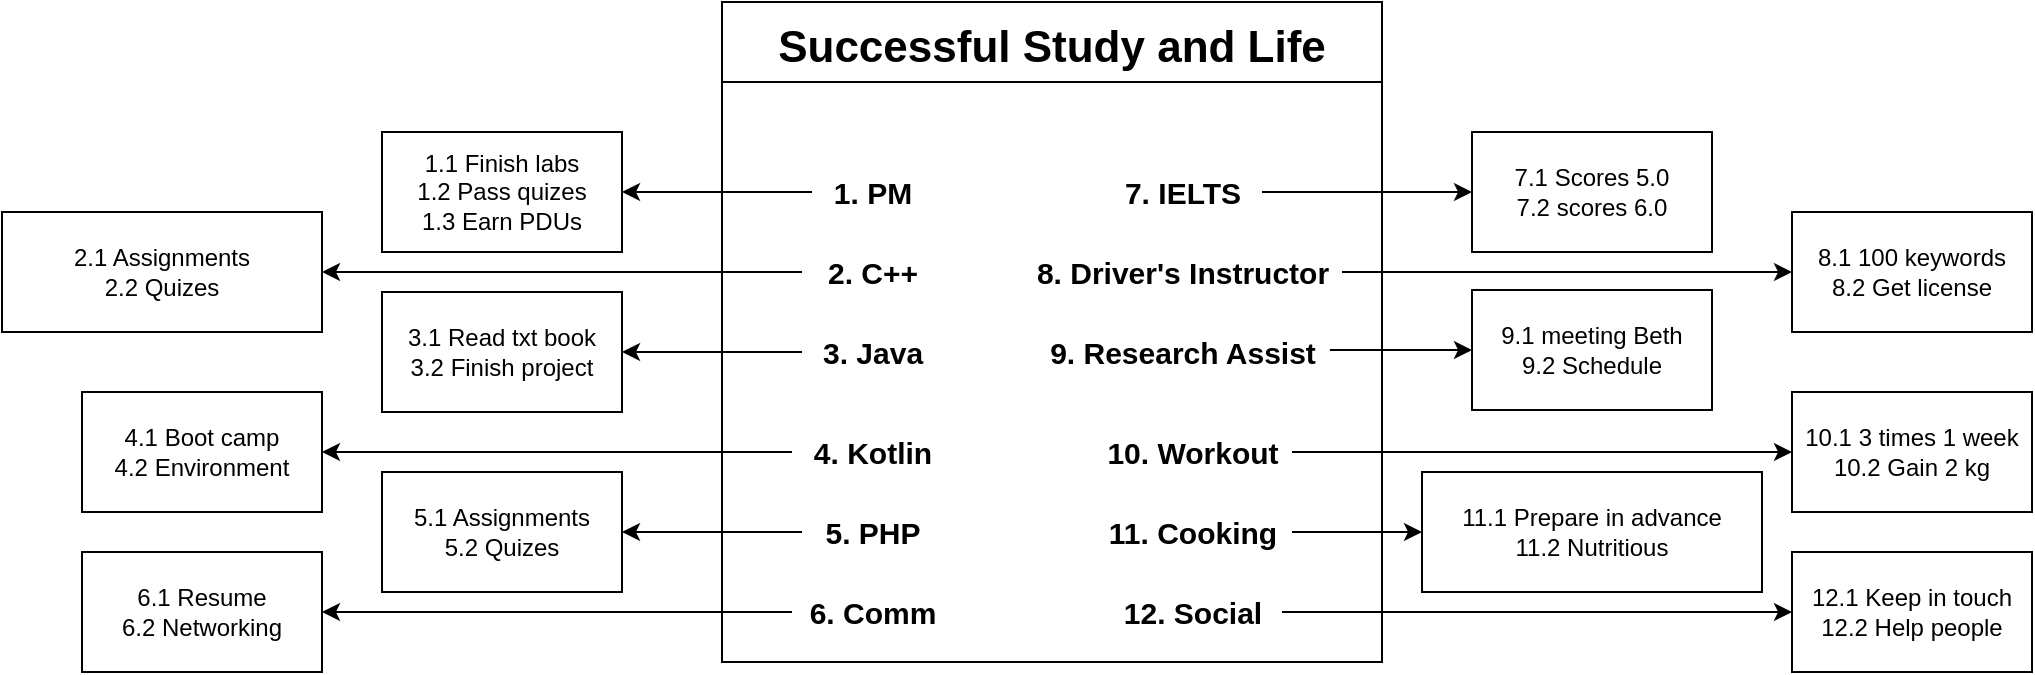 <mxfile version="24.7.17">
  <diagram name="Page-1" id="UYcbzgBfbhXa2ejQzc8r">
    <mxGraphModel dx="2604" dy="999" grid="1" gridSize="10" guides="1" tooltips="1" connect="1" arrows="1" fold="1" page="1" pageScale="1" pageWidth="850" pageHeight="1100" math="0" shadow="0">
      <root>
        <mxCell id="0" />
        <mxCell id="1" parent="0" />
        <mxCell id="QVXxqSFfh_QtaiiH3YP3-18" value="Successful Study and Life" style="swimlane;fontSize=22;startSize=40;" parent="1" vertex="1">
          <mxGeometry x="280" y="70" width="330" height="330" as="geometry" />
        </mxCell>
        <mxCell id="QVXxqSFfh_QtaiiH3YP3-19" value="1. PM" style="text;html=1;align=center;verticalAlign=middle;resizable=0;points=[];autosize=1;strokeColor=none;fillColor=none;fontSize=15;fontStyle=1" parent="QVXxqSFfh_QtaiiH3YP3-18" vertex="1">
          <mxGeometry x="45" y="80" width="60" height="30" as="geometry" />
        </mxCell>
        <mxCell id="QVXxqSFfh_QtaiiH3YP3-20" value="2. C++" style="text;html=1;align=center;verticalAlign=middle;resizable=0;points=[];autosize=1;strokeColor=none;fillColor=none;fontSize=15;fontStyle=1" parent="QVXxqSFfh_QtaiiH3YP3-18" vertex="1">
          <mxGeometry x="40" y="120" width="70" height="30" as="geometry" />
        </mxCell>
        <mxCell id="QVXxqSFfh_QtaiiH3YP3-21" value="3. Java" style="text;html=1;align=center;verticalAlign=middle;resizable=0;points=[];autosize=1;strokeColor=none;fillColor=none;fontSize=15;fontStyle=1" parent="QVXxqSFfh_QtaiiH3YP3-18" vertex="1">
          <mxGeometry x="40" y="160" width="70" height="30" as="geometry" />
        </mxCell>
        <mxCell id="QVXxqSFfh_QtaiiH3YP3-22" value="4. Kotlin" style="text;html=1;align=center;verticalAlign=middle;resizable=0;points=[];autosize=1;strokeColor=none;fillColor=none;fontSize=15;fontStyle=1" parent="QVXxqSFfh_QtaiiH3YP3-18" vertex="1">
          <mxGeometry x="35" y="210" width="80" height="30" as="geometry" />
        </mxCell>
        <mxCell id="QVXxqSFfh_QtaiiH3YP3-23" value="6. Comm" style="text;html=1;align=center;verticalAlign=middle;resizable=0;points=[];autosize=1;strokeColor=none;fillColor=none;fontSize=15;fontStyle=1" parent="QVXxqSFfh_QtaiiH3YP3-18" vertex="1">
          <mxGeometry x="35" y="290" width="80" height="30" as="geometry" />
        </mxCell>
        <mxCell id="QVXxqSFfh_QtaiiH3YP3-24" value="5. PHP" style="text;html=1;align=center;verticalAlign=middle;resizable=0;points=[];autosize=1;strokeColor=none;fillColor=none;fontSize=15;fontStyle=1" parent="QVXxqSFfh_QtaiiH3YP3-18" vertex="1">
          <mxGeometry x="40" y="250" width="70" height="30" as="geometry" />
        </mxCell>
        <mxCell id="QVXxqSFfh_QtaiiH3YP3-25" value="7. IELTS" style="text;html=1;align=center;verticalAlign=middle;resizable=0;points=[];autosize=1;strokeColor=none;fillColor=none;fontSize=15;fontStyle=1" parent="QVXxqSFfh_QtaiiH3YP3-18" vertex="1">
          <mxGeometry x="190" y="80" width="80" height="30" as="geometry" />
        </mxCell>
        <mxCell id="QVXxqSFfh_QtaiiH3YP3-26" value="8. Driver&#39;s Instructor" style="text;html=1;align=center;verticalAlign=middle;resizable=0;points=[];autosize=1;strokeColor=none;fillColor=none;fontSize=15;fontStyle=1" parent="QVXxqSFfh_QtaiiH3YP3-18" vertex="1">
          <mxGeometry x="150" y="120" width="160" height="30" as="geometry" />
        </mxCell>
        <mxCell id="QVXxqSFfh_QtaiiH3YP3-27" value="9. Research Assist" style="text;html=1;align=center;verticalAlign=middle;resizable=0;points=[];autosize=1;strokeColor=none;fillColor=none;fontSize=15;fontStyle=1" parent="QVXxqSFfh_QtaiiH3YP3-18" vertex="1">
          <mxGeometry x="155" y="160" width="150" height="30" as="geometry" />
        </mxCell>
        <mxCell id="QVXxqSFfh_QtaiiH3YP3-28" value="10. Workout" style="text;html=1;align=center;verticalAlign=middle;resizable=0;points=[];autosize=1;strokeColor=none;fillColor=none;fontSize=15;fontStyle=1" parent="QVXxqSFfh_QtaiiH3YP3-18" vertex="1">
          <mxGeometry x="185" y="210" width="100" height="30" as="geometry" />
        </mxCell>
        <mxCell id="QVXxqSFfh_QtaiiH3YP3-29" value="11. Cooking" style="text;html=1;align=center;verticalAlign=middle;resizable=0;points=[];autosize=1;strokeColor=none;fillColor=none;fontSize=15;fontStyle=1" parent="QVXxqSFfh_QtaiiH3YP3-18" vertex="1">
          <mxGeometry x="185" y="250" width="100" height="30" as="geometry" />
        </mxCell>
        <mxCell id="QVXxqSFfh_QtaiiH3YP3-30" value="12. Social" style="text;html=1;align=center;verticalAlign=middle;resizable=0;points=[];autosize=1;strokeColor=none;fillColor=none;fontSize=15;fontStyle=1" parent="QVXxqSFfh_QtaiiH3YP3-18" vertex="1">
          <mxGeometry x="190" y="290" width="90" height="30" as="geometry" />
        </mxCell>
        <mxCell id="QVXxqSFfh_QtaiiH3YP3-33" value="1.1 Finish labs&lt;div&gt;1.2 Pass quizes&lt;/div&gt;&lt;div&gt;1.3 Earn PDUs&lt;/div&gt;" style="whiteSpace=wrap;html=1;" parent="1" vertex="1">
          <mxGeometry x="110" y="135" width="120" height="60" as="geometry" />
        </mxCell>
        <mxCell id="QVXxqSFfh_QtaiiH3YP3-34" value="" style="edgeStyle=orthogonalEdgeStyle;rounded=0;orthogonalLoop=1;jettySize=auto;html=1;" parent="1" source="QVXxqSFfh_QtaiiH3YP3-19" target="QVXxqSFfh_QtaiiH3YP3-33" edge="1">
          <mxGeometry relative="1" as="geometry" />
        </mxCell>
        <mxCell id="PyMEn-ReAko0iYIU36-p-1" value="2.1 Assignments&lt;div&gt;2.2 Quizes&lt;/div&gt;" style="whiteSpace=wrap;html=1;" vertex="1" parent="1">
          <mxGeometry x="-80" y="175" width="160" height="60" as="geometry" />
        </mxCell>
        <mxCell id="PyMEn-ReAko0iYIU36-p-2" value="" style="edgeStyle=orthogonalEdgeStyle;rounded=0;orthogonalLoop=1;jettySize=auto;html=1;" edge="1" parent="1" source="QVXxqSFfh_QtaiiH3YP3-20" target="PyMEn-ReAko0iYIU36-p-1">
          <mxGeometry relative="1" as="geometry" />
        </mxCell>
        <mxCell id="PyMEn-ReAko0iYIU36-p-3" value="3.1 Read txt book&lt;div&gt;3.2 Finish project&lt;/div&gt;" style="whiteSpace=wrap;html=1;" vertex="1" parent="1">
          <mxGeometry x="110" y="215" width="120" height="60" as="geometry" />
        </mxCell>
        <mxCell id="PyMEn-ReAko0iYIU36-p-4" value="" style="edgeStyle=orthogonalEdgeStyle;rounded=0;orthogonalLoop=1;jettySize=auto;html=1;" edge="1" parent="1" source="QVXxqSFfh_QtaiiH3YP3-21" target="PyMEn-ReAko0iYIU36-p-3">
          <mxGeometry relative="1" as="geometry" />
        </mxCell>
        <mxCell id="PyMEn-ReAko0iYIU36-p-5" value="4.1 Boot camp&lt;div&gt;4.2 Environment&lt;/div&gt;" style="whiteSpace=wrap;html=1;" vertex="1" parent="1">
          <mxGeometry x="-40" y="265" width="120" height="60" as="geometry" />
        </mxCell>
        <mxCell id="PyMEn-ReAko0iYIU36-p-6" value="" style="edgeStyle=orthogonalEdgeStyle;rounded=0;orthogonalLoop=1;jettySize=auto;html=1;entryX=1;entryY=0.5;entryDx=0;entryDy=0;" edge="1" parent="1" source="QVXxqSFfh_QtaiiH3YP3-22" target="PyMEn-ReAko0iYIU36-p-5">
          <mxGeometry relative="1" as="geometry" />
        </mxCell>
        <mxCell id="PyMEn-ReAko0iYIU36-p-7" value="5.1 Assignments&lt;div&gt;5.2 Quizes&lt;/div&gt;" style="whiteSpace=wrap;html=1;" vertex="1" parent="1">
          <mxGeometry x="110" y="305" width="120" height="60" as="geometry" />
        </mxCell>
        <mxCell id="PyMEn-ReAko0iYIU36-p-8" value="" style="edgeStyle=orthogonalEdgeStyle;rounded=0;orthogonalLoop=1;jettySize=auto;html=1;" edge="1" parent="1" source="QVXxqSFfh_QtaiiH3YP3-24" target="PyMEn-ReAko0iYIU36-p-7">
          <mxGeometry relative="1" as="geometry" />
        </mxCell>
        <mxCell id="PyMEn-ReAko0iYIU36-p-9" value="6.1 Resume&lt;div&gt;6.2 Networking&lt;/div&gt;" style="whiteSpace=wrap;html=1;" vertex="1" parent="1">
          <mxGeometry x="-40" y="345" width="120" height="60" as="geometry" />
        </mxCell>
        <mxCell id="PyMEn-ReAko0iYIU36-p-10" value="" style="edgeStyle=orthogonalEdgeStyle;rounded=0;orthogonalLoop=1;jettySize=auto;html=1;" edge="1" parent="1" source="QVXxqSFfh_QtaiiH3YP3-23" target="PyMEn-ReAko0iYIU36-p-9">
          <mxGeometry relative="1" as="geometry" />
        </mxCell>
        <mxCell id="PyMEn-ReAko0iYIU36-p-11" value="7.1 Scores 5.0&lt;div&gt;7.2 scores 6.0&lt;/div&gt;" style="whiteSpace=wrap;html=1;" vertex="1" parent="1">
          <mxGeometry x="655" y="135" width="120" height="60" as="geometry" />
        </mxCell>
        <mxCell id="PyMEn-ReAko0iYIU36-p-12" value="" style="edgeStyle=orthogonalEdgeStyle;rounded=0;orthogonalLoop=1;jettySize=auto;html=1;entryX=0;entryY=0.5;entryDx=0;entryDy=0;" edge="1" parent="1" source="QVXxqSFfh_QtaiiH3YP3-25" target="PyMEn-ReAko0iYIU36-p-11">
          <mxGeometry relative="1" as="geometry" />
        </mxCell>
        <mxCell id="PyMEn-ReAko0iYIU36-p-18" value="8.1 100 keywords&lt;div&gt;8.2 Get license&lt;/div&gt;" style="whiteSpace=wrap;html=1;" vertex="1" parent="1">
          <mxGeometry x="815" y="175" width="120" height="60" as="geometry" />
        </mxCell>
        <mxCell id="PyMEn-ReAko0iYIU36-p-19" value="" style="edgeStyle=orthogonalEdgeStyle;rounded=0;orthogonalLoop=1;jettySize=auto;html=1;" edge="1" parent="1" source="QVXxqSFfh_QtaiiH3YP3-26" target="PyMEn-ReAko0iYIU36-p-18">
          <mxGeometry relative="1" as="geometry" />
        </mxCell>
        <mxCell id="PyMEn-ReAko0iYIU36-p-23" value="9.1 meeting Beth&lt;div&gt;9.2 Schedule&lt;/div&gt;" style="whiteSpace=wrap;html=1;" vertex="1" parent="1">
          <mxGeometry x="655" y="214" width="120" height="60" as="geometry" />
        </mxCell>
        <mxCell id="PyMEn-ReAko0iYIU36-p-24" value="" style="edgeStyle=orthogonalEdgeStyle;rounded=0;orthogonalLoop=1;jettySize=auto;html=1;exitX=0.993;exitY=0.467;exitDx=0;exitDy=0;exitPerimeter=0;" edge="1" parent="1" source="QVXxqSFfh_QtaiiH3YP3-27" target="PyMEn-ReAko0iYIU36-p-23">
          <mxGeometry relative="1" as="geometry">
            <mxPoint x="585" y="215" as="sourcePoint" />
          </mxGeometry>
        </mxCell>
        <mxCell id="PyMEn-ReAko0iYIU36-p-25" value="10.1 3 times 1 week&lt;div&gt;10.2 Gain 2 kg&lt;/div&gt;" style="whiteSpace=wrap;html=1;" vertex="1" parent="1">
          <mxGeometry x="815" y="265" width="120" height="60" as="geometry" />
        </mxCell>
        <mxCell id="PyMEn-ReAko0iYIU36-p-26" value="" style="edgeStyle=orthogonalEdgeStyle;rounded=0;orthogonalLoop=1;jettySize=auto;html=1;entryX=0;entryY=0.5;entryDx=0;entryDy=0;" edge="1" parent="1" source="QVXxqSFfh_QtaiiH3YP3-28" target="PyMEn-ReAko0iYIU36-p-25">
          <mxGeometry relative="1" as="geometry" />
        </mxCell>
        <mxCell id="PyMEn-ReAko0iYIU36-p-27" value="11.1 Prepare in advance&lt;div&gt;11.2 Nutritious&lt;/div&gt;" style="whiteSpace=wrap;html=1;" vertex="1" parent="1">
          <mxGeometry x="630" y="305" width="170" height="60" as="geometry" />
        </mxCell>
        <mxCell id="PyMEn-ReAko0iYIU36-p-29" value="12.1 Keep in touch&lt;div&gt;&lt;span style=&quot;background-color: initial;&quot;&gt;12.2 Help people&lt;/span&gt;&lt;/div&gt;" style="whiteSpace=wrap;html=1;" vertex="1" parent="1">
          <mxGeometry x="815" y="345" width="120" height="60" as="geometry" />
        </mxCell>
        <mxCell id="PyMEn-ReAko0iYIU36-p-30" value="" style="edgeStyle=orthogonalEdgeStyle;rounded=0;orthogonalLoop=1;jettySize=auto;html=1;entryX=0;entryY=0.5;entryDx=0;entryDy=0;" edge="1" parent="1" source="QVXxqSFfh_QtaiiH3YP3-30" target="PyMEn-ReAko0iYIU36-p-29">
          <mxGeometry relative="1" as="geometry" />
        </mxCell>
        <mxCell id="PyMEn-ReAko0iYIU36-p-28" value="" style="edgeStyle=orthogonalEdgeStyle;rounded=0;orthogonalLoop=1;jettySize=auto;html=1;entryX=0;entryY=0.5;entryDx=0;entryDy=0;" edge="1" parent="1" source="QVXxqSFfh_QtaiiH3YP3-29" target="PyMEn-ReAko0iYIU36-p-27">
          <mxGeometry relative="1" as="geometry">
            <mxPoint x="610" y="335" as="targetPoint" />
          </mxGeometry>
        </mxCell>
      </root>
    </mxGraphModel>
  </diagram>
</mxfile>
